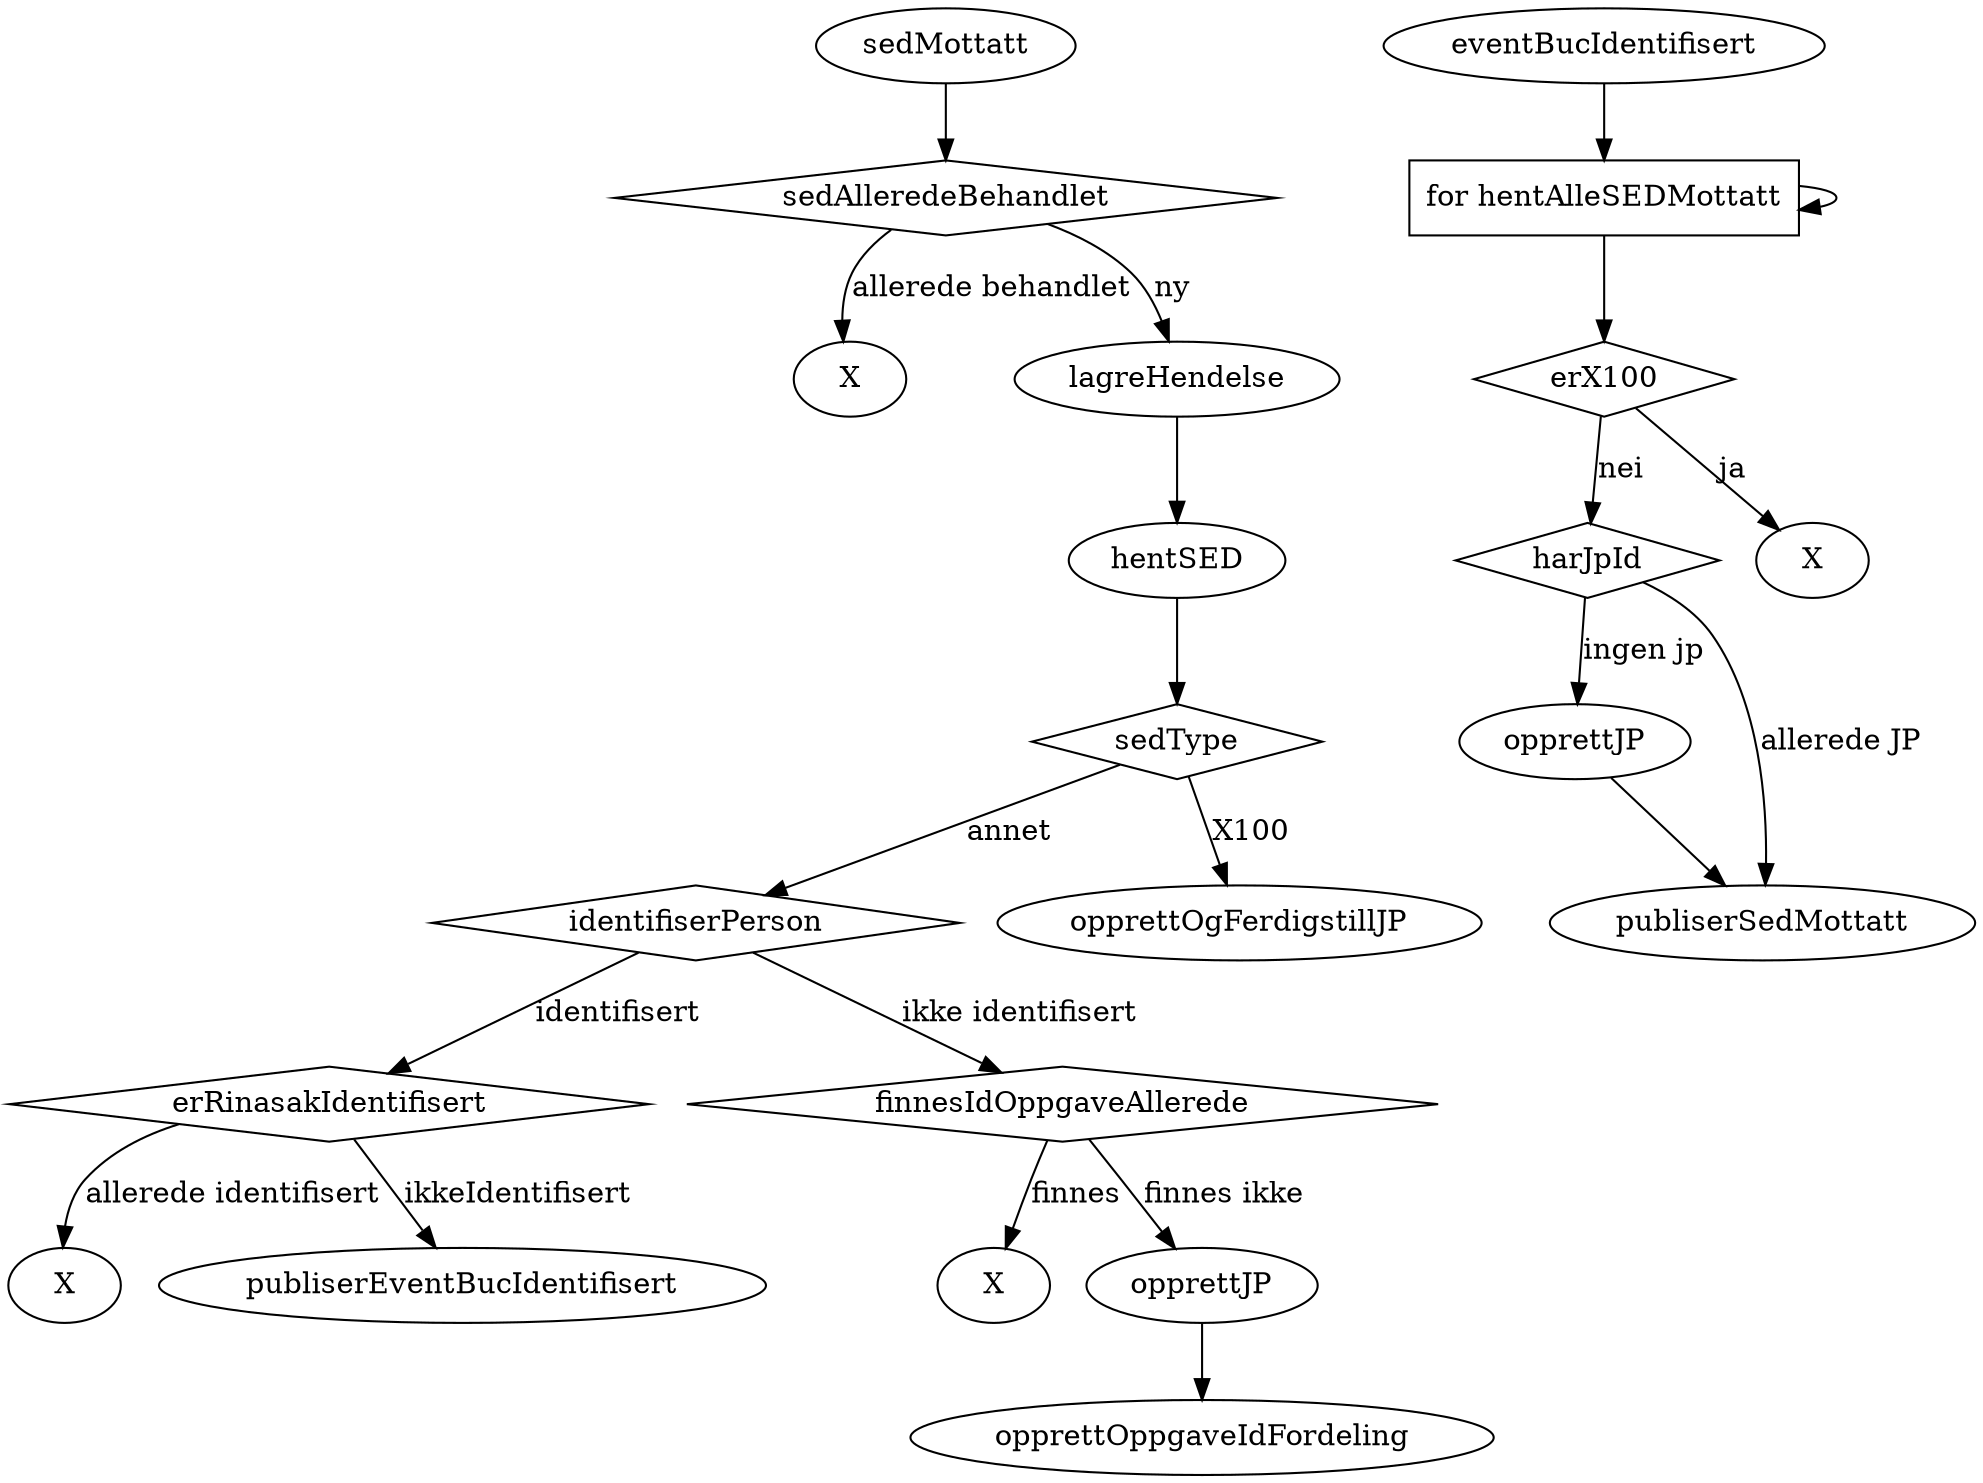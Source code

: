 digraph SEDMottak {
    X_sedAlleredeBehandlet [label="X"];
    X_lagreIdentifisertPerson [label="X"];
    X_opprettOppgaveIdentifisering [label="X"];
    sedAlleredeBehandlet [shape=diamond];
    sedType [shape=diamond];
    identifiserPerson [shape=diamond];
    erRinasakIdentifisert [shape=diamond];
    finnesIdOppgaveAllerede [shape=diamond];

    sedMottatt -> sedAlleredeBehandlet;
    sedAlleredeBehandlet -> X_sedAlleredeBehandlet [label="allerede behandlet"];

    sedAlleredeBehandlet -> lagreHendelse [label="ny"];
    lagreHendelse -> hentSED;

    hentSED -> sedType;
    sedType -> opprettOgFerdigstillJP [label="X100"];
    sedType -> identifiserPerson [label="annet"];

    identifiserPerson -> erRinasakIdentifisert [label="identifisert"];
    erRinasakIdentifisert -> X_lagreIdentifisertPerson [label="allerede identifisert"];
    erRinasakIdentifisert -> publiserEventBucIdentifisert [label="ikkeIdentifisert"]

    identifiserPerson -> finnesIdOppgaveAllerede [label="ikke identifisert"];
    finnesIdOppgaveAllerede -> X_opprettOppgaveIdentifisering [label="finnes"]
    finnesIdOppgaveAllerede -> opprettJP [label="finnes ikke"]
    opprettJP -> opprettOppgaveIdFordeling

    subgraph BucIdentifisert {
        erX100 [shape=diamond];
        harJpId [shape=diamond];
        X_BucIdentifisert_x100 [label="X"];
        opprettJP_BucIdentifisert [label="opprettJP"];
        hentAlleSEDMottatt [shape=rectangle, label="for hentAlleSEDMottatt"];

        eventBucIdentifisert;
        eventBucIdentifisert -> hentAlleSEDMottatt;
        hentAlleSEDMottatt -> hentAlleSEDMottatt;
        hentAlleSEDMottatt -> erX100;
        erX100 -> X_BucIdentifisert_x100 [label="ja"];

        erX100 -> harJpId [label="nei"];
        harJpId -> publiserSedMottatt [label="allerede JP"];
        harJpId -> opprettJP_BucIdentifisert [label="ingen jp"];
        opprettJP_BucIdentifisert -> publiserSedMottatt;
    }
}

